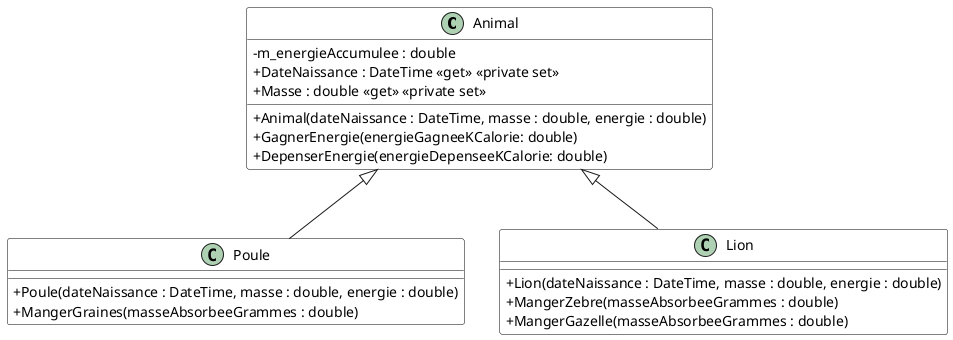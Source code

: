 @startuml HeritageSimpleDiagClasses
skinparam classAttributeIconSize 0
skinparam class {
    BackgroundColor White
    BorderColor #000
}
Animal <|-- Poule
Animal <|-- Lion

class Animal {
    - m_energieAccumulee : double
    + DateNaissance : DateTime <<get>> <<private set>>
    + Masse : double <<get>> <<private set>>
    + Animal(dateNaissance : DateTime, masse : double, energie : double)
    + GagnerEnergie(energieGagneeKCalorie: double)
    + DepenserEnergie(energieDepenseeKCalorie: double)
}

class Poule {
    + Poule(dateNaissance : DateTime, masse : double, energie : double)
    + MangerGraines(masseAbsorbeeGrammes : double)
}

class Lion {
    + Lion(dateNaissance : DateTime, masse : double, energie : double)
    + MangerZebre(masseAbsorbeeGrammes : double)
    + MangerGazelle(masseAbsorbeeGrammes : double)
}
@enduml